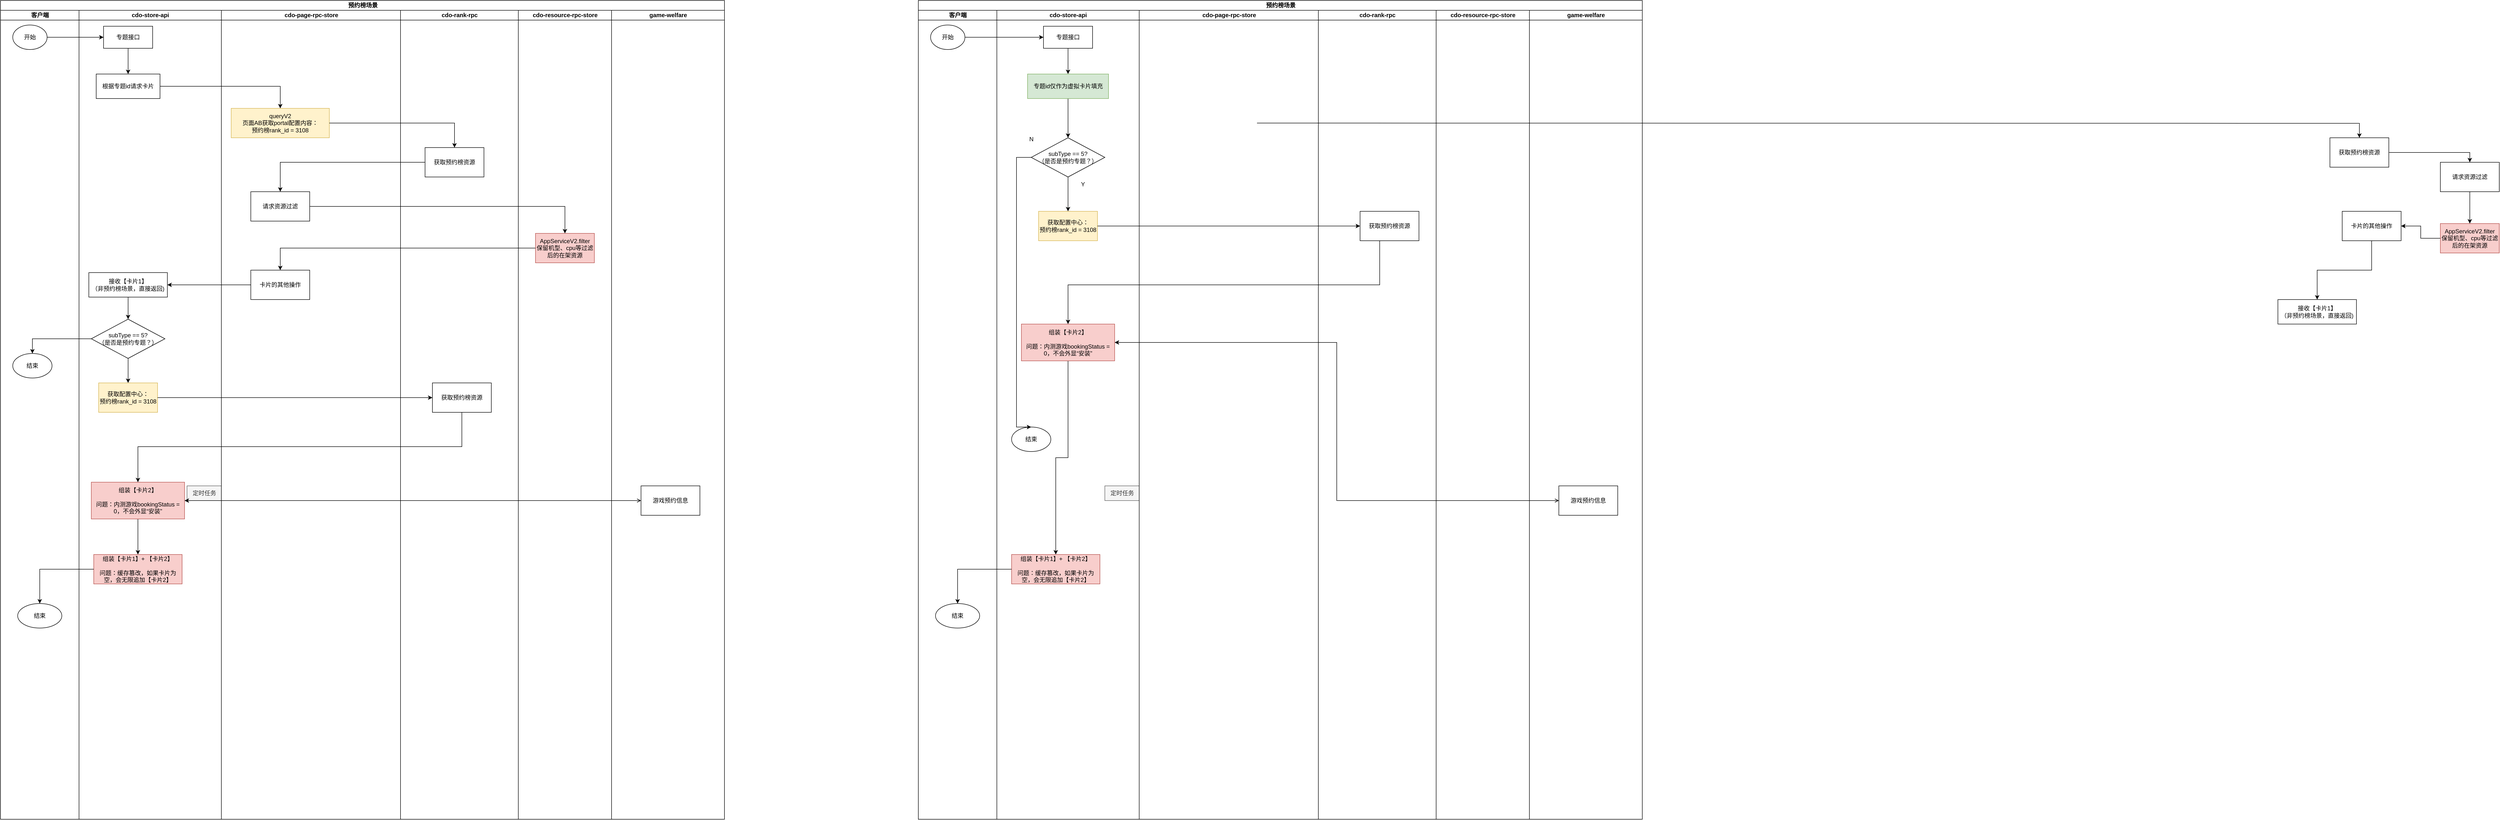 <mxfile version="24.3.1" type="github">
  <diagram name="第 1 页" id="S-5s4yw2gBzfNdzOF_SS">
    <mxGraphModel dx="-1234" dy="217" grid="1" gridSize="10" guides="1" tooltips="1" connect="1" arrows="1" fold="1" page="1" pageScale="1" pageWidth="827" pageHeight="1169" math="0" shadow="0">
      <root>
        <mxCell id="0" />
        <mxCell id="1" parent="0" />
        <mxCell id="6m1_PlZxY0XMyKxD8_Q--111" value="预约榜场景" style="swimlane;childLayout=stackLayout;resizeParent=1;resizeParentMax=0;startSize=20;html=1;" vertex="1" parent="1">
          <mxGeometry x="1840" y="50" width="1475" height="1670" as="geometry" />
        </mxCell>
        <mxCell id="6m1_PlZxY0XMyKxD8_Q--112" value="客户端" style="swimlane;startSize=20;html=1;" vertex="1" parent="6m1_PlZxY0XMyKxD8_Q--111">
          <mxGeometry y="20" width="160" height="1650" as="geometry" />
        </mxCell>
        <mxCell id="6m1_PlZxY0XMyKxD8_Q--113" value="开始" style="ellipse;whiteSpace=wrap;html=1;" vertex="1" parent="6m1_PlZxY0XMyKxD8_Q--112">
          <mxGeometry x="25" y="30" width="70" height="50" as="geometry" />
        </mxCell>
        <mxCell id="6m1_PlZxY0XMyKxD8_Q--114" value="结束" style="ellipse;whiteSpace=wrap;html=1;" vertex="1" parent="6m1_PlZxY0XMyKxD8_Q--112">
          <mxGeometry x="25" y="700" width="80" height="50" as="geometry" />
        </mxCell>
        <mxCell id="6m1_PlZxY0XMyKxD8_Q--115" value="结束" style="ellipse;whiteSpace=wrap;html=1;" vertex="1" parent="6m1_PlZxY0XMyKxD8_Q--112">
          <mxGeometry x="35" y="1210" width="90" height="50" as="geometry" />
        </mxCell>
        <mxCell id="6m1_PlZxY0XMyKxD8_Q--116" value="cdo-store-api" style="swimlane;startSize=20;html=1;" vertex="1" parent="6m1_PlZxY0XMyKxD8_Q--111">
          <mxGeometry x="160" y="20" width="290" height="1650" as="geometry" />
        </mxCell>
        <mxCell id="6m1_PlZxY0XMyKxD8_Q--117" value="" style="edgeStyle=orthogonalEdgeStyle;rounded=0;orthogonalLoop=1;jettySize=auto;html=1;" edge="1" parent="6m1_PlZxY0XMyKxD8_Q--116" source="6m1_PlZxY0XMyKxD8_Q--118" target="6m1_PlZxY0XMyKxD8_Q--119">
          <mxGeometry relative="1" as="geometry" />
        </mxCell>
        <mxCell id="6m1_PlZxY0XMyKxD8_Q--118" value="专题接口" style="whiteSpace=wrap;html=1;" vertex="1" parent="6m1_PlZxY0XMyKxD8_Q--116">
          <mxGeometry x="50" y="32.5" width="100" height="45" as="geometry" />
        </mxCell>
        <mxCell id="6m1_PlZxY0XMyKxD8_Q--119" value="根据专题id请求卡片" style="whiteSpace=wrap;html=1;" vertex="1" parent="6m1_PlZxY0XMyKxD8_Q--116">
          <mxGeometry x="35" y="130" width="130" height="50" as="geometry" />
        </mxCell>
        <mxCell id="6m1_PlZxY0XMyKxD8_Q--153" style="edgeStyle=orthogonalEdgeStyle;rounded=0;orthogonalLoop=1;jettySize=auto;html=1;entryX=0.5;entryY=0;entryDx=0;entryDy=0;" edge="1" parent="6m1_PlZxY0XMyKxD8_Q--116" source="6m1_PlZxY0XMyKxD8_Q--121" target="6m1_PlZxY0XMyKxD8_Q--151">
          <mxGeometry relative="1" as="geometry" />
        </mxCell>
        <mxCell id="6m1_PlZxY0XMyKxD8_Q--121" value="接收【卡片1】&lt;br&gt;（非预约榜场景，直接返回)" style="whiteSpace=wrap;html=1;" vertex="1" parent="6m1_PlZxY0XMyKxD8_Q--116">
          <mxGeometry x="20" y="535" width="160" height="50" as="geometry" />
        </mxCell>
        <mxCell id="6m1_PlZxY0XMyKxD8_Q--122" value="获取配置中心：&lt;br&gt;预约榜rank_id = 3108" style="whiteSpace=wrap;html=1;fillColor=#fff2cc;strokeColor=#d6b656;" vertex="1" parent="6m1_PlZxY0XMyKxD8_Q--116">
          <mxGeometry x="40" y="760" width="120" height="60" as="geometry" />
        </mxCell>
        <mxCell id="6m1_PlZxY0XMyKxD8_Q--123" value="" style="edgeStyle=orthogonalEdgeStyle;rounded=0;orthogonalLoop=1;jettySize=auto;html=1;" edge="1" parent="6m1_PlZxY0XMyKxD8_Q--116" source="6m1_PlZxY0XMyKxD8_Q--124" target="6m1_PlZxY0XMyKxD8_Q--125">
          <mxGeometry relative="1" as="geometry" />
        </mxCell>
        <mxCell id="6m1_PlZxY0XMyKxD8_Q--124" value="组装【卡片2】&lt;br&gt;&lt;br&gt;&lt;div&gt;问题：内测游戏bookingStatus = 0，不会外显“安装”&lt;/div&gt;" style="whiteSpace=wrap;html=1;fillColor=#f8cecc;strokeColor=#b85450;" vertex="1" parent="6m1_PlZxY0XMyKxD8_Q--116">
          <mxGeometry x="25" y="962.5" width="190" height="75" as="geometry" />
        </mxCell>
        <mxCell id="6m1_PlZxY0XMyKxD8_Q--125" value="组装【卡片1】+ 【卡片2】&lt;br&gt;&lt;br&gt;问题：缓存篡改，如果卡片为空，会无限追加【卡片2】" style="whiteSpace=wrap;html=1;fillColor=#f8cecc;strokeColor=#b85450;" vertex="1" parent="6m1_PlZxY0XMyKxD8_Q--116">
          <mxGeometry x="30" y="1110" width="180" height="60" as="geometry" />
        </mxCell>
        <mxCell id="6m1_PlZxY0XMyKxD8_Q--126" value="定时任务" style="text;html=1;align=center;verticalAlign=middle;resizable=0;points=[];autosize=1;strokeColor=#666666;fillColor=#f5f5f5;fontColor=#333333;" vertex="1" parent="6m1_PlZxY0XMyKxD8_Q--116">
          <mxGeometry x="220" y="970" width="70" height="30" as="geometry" />
        </mxCell>
        <mxCell id="6m1_PlZxY0XMyKxD8_Q--154" style="edgeStyle=orthogonalEdgeStyle;rounded=0;orthogonalLoop=1;jettySize=auto;html=1;entryX=0.5;entryY=0;entryDx=0;entryDy=0;" edge="1" parent="6m1_PlZxY0XMyKxD8_Q--116" source="6m1_PlZxY0XMyKxD8_Q--151" target="6m1_PlZxY0XMyKxD8_Q--122">
          <mxGeometry relative="1" as="geometry" />
        </mxCell>
        <mxCell id="6m1_PlZxY0XMyKxD8_Q--151" value="subType == 5?&lt;br&gt;（是否是预约专题？）" style="rhombus;whiteSpace=wrap;html=1;" vertex="1" parent="6m1_PlZxY0XMyKxD8_Q--116">
          <mxGeometry x="25" y="630" width="150" height="80" as="geometry" />
        </mxCell>
        <mxCell id="6m1_PlZxY0XMyKxD8_Q--127" value="cdo-page-rpc-store" style="swimlane;startSize=20;html=1;" vertex="1" parent="6m1_PlZxY0XMyKxD8_Q--111">
          <mxGeometry x="450" y="20" width="365" height="1650" as="geometry" />
        </mxCell>
        <mxCell id="6m1_PlZxY0XMyKxD8_Q--128" value="queryV2&lt;br&gt;页面AB获取portal配置内容：&lt;br&gt;预约榜rank_id = 3108" style="whiteSpace=wrap;html=1;fillColor=#fff2cc;strokeColor=#d6b656;" vertex="1" parent="6m1_PlZxY0XMyKxD8_Q--127">
          <mxGeometry x="20" y="200" width="200" height="60" as="geometry" />
        </mxCell>
        <mxCell id="6m1_PlZxY0XMyKxD8_Q--129" value="请求资源过滤" style="whiteSpace=wrap;html=1;" vertex="1" parent="6m1_PlZxY0XMyKxD8_Q--127">
          <mxGeometry x="60" y="370" width="120" height="60" as="geometry" />
        </mxCell>
        <mxCell id="6m1_PlZxY0XMyKxD8_Q--130" value="卡片的其他操作" style="whiteSpace=wrap;html=1;" vertex="1" parent="6m1_PlZxY0XMyKxD8_Q--127">
          <mxGeometry x="60" y="530" width="120" height="60" as="geometry" />
        </mxCell>
        <mxCell id="6m1_PlZxY0XMyKxD8_Q--131" value="cdo-rank-rpc" style="swimlane;startSize=20;html=1;" vertex="1" parent="6m1_PlZxY0XMyKxD8_Q--111">
          <mxGeometry x="815" y="20" width="240" height="1650" as="geometry" />
        </mxCell>
        <mxCell id="6m1_PlZxY0XMyKxD8_Q--132" value="获取预约榜资源" style="whiteSpace=wrap;html=1;" vertex="1" parent="6m1_PlZxY0XMyKxD8_Q--131">
          <mxGeometry x="50" y="280" width="120" height="60" as="geometry" />
        </mxCell>
        <mxCell id="6m1_PlZxY0XMyKxD8_Q--133" value="获取预约榜资源" style="whiteSpace=wrap;html=1;" vertex="1" parent="6m1_PlZxY0XMyKxD8_Q--131">
          <mxGeometry x="65" y="760" width="120" height="60" as="geometry" />
        </mxCell>
        <mxCell id="6m1_PlZxY0XMyKxD8_Q--134" value="cdo-resource-rpc-store" style="swimlane;startSize=20;html=1;" vertex="1" parent="6m1_PlZxY0XMyKxD8_Q--111">
          <mxGeometry x="1055" y="20" width="190" height="1650" as="geometry" />
        </mxCell>
        <mxCell id="6m1_PlZxY0XMyKxD8_Q--135" value="AppServiceV2.filter&lt;br&gt;保留机型、cpu等过滤后的在架资源" style="whiteSpace=wrap;html=1;fillColor=#f8cecc;strokeColor=#b85450;" vertex="1" parent="6m1_PlZxY0XMyKxD8_Q--134">
          <mxGeometry x="35" y="455" width="120" height="60" as="geometry" />
        </mxCell>
        <mxCell id="6m1_PlZxY0XMyKxD8_Q--136" value="game-welfare" style="swimlane;startSize=20;html=1;" vertex="1" parent="6m1_PlZxY0XMyKxD8_Q--111">
          <mxGeometry x="1245" y="20" width="230" height="1650" as="geometry" />
        </mxCell>
        <mxCell id="6m1_PlZxY0XMyKxD8_Q--137" value="游戏预约信息" style="whiteSpace=wrap;html=1;" vertex="1" parent="6m1_PlZxY0XMyKxD8_Q--136">
          <mxGeometry x="60" y="970" width="120" height="60" as="geometry" />
        </mxCell>
        <mxCell id="6m1_PlZxY0XMyKxD8_Q--138" value="" style="edgeStyle=orthogonalEdgeStyle;rounded=0;orthogonalLoop=1;jettySize=auto;html=1;" edge="1" parent="6m1_PlZxY0XMyKxD8_Q--111" source="6m1_PlZxY0XMyKxD8_Q--113" target="6m1_PlZxY0XMyKxD8_Q--118">
          <mxGeometry relative="1" as="geometry" />
        </mxCell>
        <mxCell id="6m1_PlZxY0XMyKxD8_Q--139" value="" style="edgeStyle=orthogonalEdgeStyle;rounded=0;orthogonalLoop=1;jettySize=auto;html=1;" edge="1" parent="6m1_PlZxY0XMyKxD8_Q--111" source="6m1_PlZxY0XMyKxD8_Q--119" target="6m1_PlZxY0XMyKxD8_Q--128">
          <mxGeometry relative="1" as="geometry" />
        </mxCell>
        <mxCell id="6m1_PlZxY0XMyKxD8_Q--140" value="" style="edgeStyle=orthogonalEdgeStyle;rounded=0;orthogonalLoop=1;jettySize=auto;html=1;" edge="1" parent="6m1_PlZxY0XMyKxD8_Q--111" source="6m1_PlZxY0XMyKxD8_Q--128" target="6m1_PlZxY0XMyKxD8_Q--132">
          <mxGeometry relative="1" as="geometry" />
        </mxCell>
        <mxCell id="6m1_PlZxY0XMyKxD8_Q--141" style="edgeStyle=orthogonalEdgeStyle;rounded=0;orthogonalLoop=1;jettySize=auto;html=1;entryX=0.5;entryY=0;entryDx=0;entryDy=0;" edge="1" parent="6m1_PlZxY0XMyKxD8_Q--111" source="6m1_PlZxY0XMyKxD8_Q--132" target="6m1_PlZxY0XMyKxD8_Q--129">
          <mxGeometry relative="1" as="geometry" />
        </mxCell>
        <mxCell id="6m1_PlZxY0XMyKxD8_Q--142" value="" style="edgeStyle=orthogonalEdgeStyle;rounded=0;orthogonalLoop=1;jettySize=auto;html=1;" edge="1" parent="6m1_PlZxY0XMyKxD8_Q--111" source="6m1_PlZxY0XMyKxD8_Q--129" target="6m1_PlZxY0XMyKxD8_Q--135">
          <mxGeometry relative="1" as="geometry" />
        </mxCell>
        <mxCell id="6m1_PlZxY0XMyKxD8_Q--143" value="" style="edgeStyle=orthogonalEdgeStyle;rounded=0;orthogonalLoop=1;jettySize=auto;html=1;" edge="1" parent="6m1_PlZxY0XMyKxD8_Q--111" source="6m1_PlZxY0XMyKxD8_Q--135" target="6m1_PlZxY0XMyKxD8_Q--130">
          <mxGeometry relative="1" as="geometry" />
        </mxCell>
        <mxCell id="6m1_PlZxY0XMyKxD8_Q--144" value="" style="edgeStyle=orthogonalEdgeStyle;rounded=0;orthogonalLoop=1;jettySize=auto;html=1;" edge="1" parent="6m1_PlZxY0XMyKxD8_Q--111" source="6m1_PlZxY0XMyKxD8_Q--130" target="6m1_PlZxY0XMyKxD8_Q--121">
          <mxGeometry relative="1" as="geometry" />
        </mxCell>
        <mxCell id="6m1_PlZxY0XMyKxD8_Q--147" style="edgeStyle=orthogonalEdgeStyle;rounded=0;orthogonalLoop=1;jettySize=auto;html=1;entryX=1;entryY=0.5;entryDx=0;entryDy=0;startArrow=open;startFill=0;" edge="1" parent="6m1_PlZxY0XMyKxD8_Q--111" source="6m1_PlZxY0XMyKxD8_Q--137" target="6m1_PlZxY0XMyKxD8_Q--124">
          <mxGeometry relative="1" as="geometry" />
        </mxCell>
        <mxCell id="6m1_PlZxY0XMyKxD8_Q--149" value="" style="edgeStyle=orthogonalEdgeStyle;rounded=0;orthogonalLoop=1;jettySize=auto;html=1;" edge="1" parent="6m1_PlZxY0XMyKxD8_Q--111" source="6m1_PlZxY0XMyKxD8_Q--125" target="6m1_PlZxY0XMyKxD8_Q--115">
          <mxGeometry relative="1" as="geometry" />
        </mxCell>
        <mxCell id="6m1_PlZxY0XMyKxD8_Q--150" style="edgeStyle=orthogonalEdgeStyle;rounded=0;orthogonalLoop=1;jettySize=auto;html=1;entryX=0.5;entryY=0;entryDx=0;entryDy=0;" edge="1" parent="6m1_PlZxY0XMyKxD8_Q--111" source="6m1_PlZxY0XMyKxD8_Q--133" target="6m1_PlZxY0XMyKxD8_Q--124">
          <mxGeometry relative="1" as="geometry">
            <Array as="points">
              <mxPoint x="940" y="910" />
              <mxPoint x="280" y="910" />
            </Array>
          </mxGeometry>
        </mxCell>
        <mxCell id="6m1_PlZxY0XMyKxD8_Q--152" style="edgeStyle=orthogonalEdgeStyle;rounded=0;orthogonalLoop=1;jettySize=auto;html=1;entryX=0.5;entryY=0;entryDx=0;entryDy=0;" edge="1" parent="6m1_PlZxY0XMyKxD8_Q--111" source="6m1_PlZxY0XMyKxD8_Q--151" target="6m1_PlZxY0XMyKxD8_Q--114">
          <mxGeometry relative="1" as="geometry" />
        </mxCell>
        <mxCell id="6m1_PlZxY0XMyKxD8_Q--155" style="edgeStyle=orthogonalEdgeStyle;rounded=0;orthogonalLoop=1;jettySize=auto;html=1;entryX=0;entryY=0.5;entryDx=0;entryDy=0;" edge="1" parent="6m1_PlZxY0XMyKxD8_Q--111" source="6m1_PlZxY0XMyKxD8_Q--122" target="6m1_PlZxY0XMyKxD8_Q--133">
          <mxGeometry relative="1" as="geometry" />
        </mxCell>
        <mxCell id="6m1_PlZxY0XMyKxD8_Q--156" value="预约榜场景" style="swimlane;childLayout=stackLayout;resizeParent=1;resizeParentMax=0;startSize=20;html=1;" vertex="1" parent="1">
          <mxGeometry x="3710" y="50" width="1475" height="1670" as="geometry" />
        </mxCell>
        <mxCell id="6m1_PlZxY0XMyKxD8_Q--157" value="客户端" style="swimlane;startSize=20;html=1;" vertex="1" parent="6m1_PlZxY0XMyKxD8_Q--156">
          <mxGeometry y="20" width="160" height="1650" as="geometry" />
        </mxCell>
        <mxCell id="6m1_PlZxY0XMyKxD8_Q--158" value="开始" style="ellipse;whiteSpace=wrap;html=1;" vertex="1" parent="6m1_PlZxY0XMyKxD8_Q--157">
          <mxGeometry x="25" y="30" width="70" height="50" as="geometry" />
        </mxCell>
        <mxCell id="6m1_PlZxY0XMyKxD8_Q--160" value="结束" style="ellipse;whiteSpace=wrap;html=1;" vertex="1" parent="6m1_PlZxY0XMyKxD8_Q--157">
          <mxGeometry x="35" y="1210" width="90" height="50" as="geometry" />
        </mxCell>
        <mxCell id="6m1_PlZxY0XMyKxD8_Q--161" value="cdo-store-api" style="swimlane;startSize=20;html=1;" vertex="1" parent="6m1_PlZxY0XMyKxD8_Q--156">
          <mxGeometry x="160" y="20" width="290" height="1650" as="geometry" />
        </mxCell>
        <mxCell id="6m1_PlZxY0XMyKxD8_Q--162" value="" style="edgeStyle=orthogonalEdgeStyle;rounded=0;orthogonalLoop=1;jettySize=auto;html=1;" edge="1" parent="6m1_PlZxY0XMyKxD8_Q--161" source="6m1_PlZxY0XMyKxD8_Q--163" target="6m1_PlZxY0XMyKxD8_Q--164">
          <mxGeometry relative="1" as="geometry" />
        </mxCell>
        <mxCell id="6m1_PlZxY0XMyKxD8_Q--163" value="专题接口" style="whiteSpace=wrap;html=1;" vertex="1" parent="6m1_PlZxY0XMyKxD8_Q--161">
          <mxGeometry x="95" y="32.5" width="100" height="45" as="geometry" />
        </mxCell>
        <mxCell id="6m1_PlZxY0XMyKxD8_Q--201" style="edgeStyle=orthogonalEdgeStyle;rounded=0;orthogonalLoop=1;jettySize=auto;html=1;entryX=0.5;entryY=0;entryDx=0;entryDy=0;" edge="1" parent="6m1_PlZxY0XMyKxD8_Q--161" source="6m1_PlZxY0XMyKxD8_Q--164" target="6m1_PlZxY0XMyKxD8_Q--173">
          <mxGeometry relative="1" as="geometry" />
        </mxCell>
        <mxCell id="6m1_PlZxY0XMyKxD8_Q--164" value="专题id仅作为虚拟卡片填充" style="whiteSpace=wrap;html=1;fillColor=#d5e8d4;strokeColor=#82b366;" vertex="1" parent="6m1_PlZxY0XMyKxD8_Q--161">
          <mxGeometry x="62.5" y="130" width="165" height="50" as="geometry" />
        </mxCell>
        <mxCell id="6m1_PlZxY0XMyKxD8_Q--167" value="获取配置中心：&lt;br&gt;预约榜rank_id = 3108" style="whiteSpace=wrap;html=1;fillColor=#fff2cc;strokeColor=#d6b656;" vertex="1" parent="6m1_PlZxY0XMyKxD8_Q--161">
          <mxGeometry x="85" y="410" width="120" height="60" as="geometry" />
        </mxCell>
        <mxCell id="6m1_PlZxY0XMyKxD8_Q--168" value="" style="edgeStyle=orthogonalEdgeStyle;rounded=0;orthogonalLoop=1;jettySize=auto;html=1;" edge="1" parent="6m1_PlZxY0XMyKxD8_Q--161" source="6m1_PlZxY0XMyKxD8_Q--169" target="6m1_PlZxY0XMyKxD8_Q--170">
          <mxGeometry relative="1" as="geometry" />
        </mxCell>
        <mxCell id="6m1_PlZxY0XMyKxD8_Q--169" value="组装【卡片2】&lt;br&gt;&lt;br&gt;&lt;div&gt;问题：内测游戏bookingStatus = 0，不会外显“安装”&lt;/div&gt;" style="whiteSpace=wrap;html=1;fillColor=#f8cecc;strokeColor=#b85450;" vertex="1" parent="6m1_PlZxY0XMyKxD8_Q--161">
          <mxGeometry x="50" y="640" width="190" height="75" as="geometry" />
        </mxCell>
        <mxCell id="6m1_PlZxY0XMyKxD8_Q--170" value="组装【卡片1】+ 【卡片2】&lt;br&gt;&lt;br&gt;问题：缓存篡改，如果卡片为空，会无限追加【卡片2】" style="whiteSpace=wrap;html=1;fillColor=#f8cecc;strokeColor=#b85450;" vertex="1" parent="6m1_PlZxY0XMyKxD8_Q--161">
          <mxGeometry x="30" y="1110" width="180" height="60" as="geometry" />
        </mxCell>
        <mxCell id="6m1_PlZxY0XMyKxD8_Q--171" value="定时任务" style="text;html=1;align=center;verticalAlign=middle;resizable=0;points=[];autosize=1;strokeColor=#666666;fillColor=#f5f5f5;fontColor=#333333;" vertex="1" parent="6m1_PlZxY0XMyKxD8_Q--161">
          <mxGeometry x="220" y="970" width="70" height="30" as="geometry" />
        </mxCell>
        <mxCell id="6m1_PlZxY0XMyKxD8_Q--202" style="edgeStyle=orthogonalEdgeStyle;rounded=0;orthogonalLoop=1;jettySize=auto;html=1;entryX=0.5;entryY=0;entryDx=0;entryDy=0;" edge="1" parent="6m1_PlZxY0XMyKxD8_Q--161" source="6m1_PlZxY0XMyKxD8_Q--173" target="6m1_PlZxY0XMyKxD8_Q--167">
          <mxGeometry relative="1" as="geometry" />
        </mxCell>
        <mxCell id="6m1_PlZxY0XMyKxD8_Q--173" value="subType == 5?&lt;br&gt;（是否是预约专题？）" style="rhombus;whiteSpace=wrap;html=1;" vertex="1" parent="6m1_PlZxY0XMyKxD8_Q--161">
          <mxGeometry x="70" y="260" width="150" height="80" as="geometry" />
        </mxCell>
        <mxCell id="6m1_PlZxY0XMyKxD8_Q--159" value="结束" style="ellipse;whiteSpace=wrap;html=1;" vertex="1" parent="6m1_PlZxY0XMyKxD8_Q--161">
          <mxGeometry x="30" y="850" width="80" height="50" as="geometry" />
        </mxCell>
        <mxCell id="6m1_PlZxY0XMyKxD8_Q--195" style="edgeStyle=orthogonalEdgeStyle;rounded=0;orthogonalLoop=1;jettySize=auto;html=1;entryX=0.5;entryY=0;entryDx=0;entryDy=0;" edge="1" parent="6m1_PlZxY0XMyKxD8_Q--161" source="6m1_PlZxY0XMyKxD8_Q--173" target="6m1_PlZxY0XMyKxD8_Q--159">
          <mxGeometry relative="1" as="geometry">
            <Array as="points">
              <mxPoint x="40" y="300" />
              <mxPoint x="40" y="850" />
            </Array>
          </mxGeometry>
        </mxCell>
        <mxCell id="6m1_PlZxY0XMyKxD8_Q--205" value="Y" style="text;html=1;align=center;verticalAlign=middle;resizable=0;points=[];autosize=1;strokeColor=none;fillColor=none;" vertex="1" parent="6m1_PlZxY0XMyKxD8_Q--161">
          <mxGeometry x="160" y="340" width="30" height="30" as="geometry" />
        </mxCell>
        <mxCell id="6m1_PlZxY0XMyKxD8_Q--174" value="cdo-page-rpc-store" style="swimlane;startSize=20;html=1;" vertex="1" parent="6m1_PlZxY0XMyKxD8_Q--156">
          <mxGeometry x="450" y="20" width="365" height="1650" as="geometry" />
        </mxCell>
        <mxCell id="6m1_PlZxY0XMyKxD8_Q--178" value="cdo-rank-rpc" style="swimlane;startSize=20;html=1;" vertex="1" parent="6m1_PlZxY0XMyKxD8_Q--156">
          <mxGeometry x="815" y="20" width="240" height="1650" as="geometry" />
        </mxCell>
        <mxCell id="6m1_PlZxY0XMyKxD8_Q--180" value="获取预约榜资源" style="whiteSpace=wrap;html=1;" vertex="1" parent="6m1_PlZxY0XMyKxD8_Q--178">
          <mxGeometry x="85" y="410" width="120" height="60" as="geometry" />
        </mxCell>
        <mxCell id="6m1_PlZxY0XMyKxD8_Q--181" value="cdo-resource-rpc-store" style="swimlane;startSize=20;html=1;" vertex="1" parent="6m1_PlZxY0XMyKxD8_Q--156">
          <mxGeometry x="1055" y="20" width="190" height="1650" as="geometry" />
        </mxCell>
        <mxCell id="6m1_PlZxY0XMyKxD8_Q--183" value="game-welfare" style="swimlane;startSize=20;html=1;" vertex="1" parent="6m1_PlZxY0XMyKxD8_Q--156">
          <mxGeometry x="1245" y="20" width="230" height="1650" as="geometry" />
        </mxCell>
        <mxCell id="6m1_PlZxY0XMyKxD8_Q--184" value="游戏预约信息" style="whiteSpace=wrap;html=1;" vertex="1" parent="6m1_PlZxY0XMyKxD8_Q--183">
          <mxGeometry x="60" y="970" width="120" height="60" as="geometry" />
        </mxCell>
        <mxCell id="6m1_PlZxY0XMyKxD8_Q--185" value="" style="edgeStyle=orthogonalEdgeStyle;rounded=0;orthogonalLoop=1;jettySize=auto;html=1;" edge="1" parent="6m1_PlZxY0XMyKxD8_Q--156" source="6m1_PlZxY0XMyKxD8_Q--158" target="6m1_PlZxY0XMyKxD8_Q--163">
          <mxGeometry relative="1" as="geometry" />
        </mxCell>
        <mxCell id="6m1_PlZxY0XMyKxD8_Q--187" value="" style="edgeStyle=orthogonalEdgeStyle;rounded=0;orthogonalLoop=1;jettySize=auto;html=1;" edge="1" parent="6m1_PlZxY0XMyKxD8_Q--156" target="6m1_PlZxY0XMyKxD8_Q--179">
          <mxGeometry relative="1" as="geometry">
            <mxPoint x="690" y="250" as="sourcePoint" />
          </mxGeometry>
        </mxCell>
        <mxCell id="6m1_PlZxY0XMyKxD8_Q--192" style="edgeStyle=orthogonalEdgeStyle;rounded=0;orthogonalLoop=1;jettySize=auto;html=1;entryX=1;entryY=0.5;entryDx=0;entryDy=0;startArrow=open;startFill=0;" edge="1" parent="6m1_PlZxY0XMyKxD8_Q--156" source="6m1_PlZxY0XMyKxD8_Q--184" target="6m1_PlZxY0XMyKxD8_Q--169">
          <mxGeometry relative="1" as="geometry" />
        </mxCell>
        <mxCell id="6m1_PlZxY0XMyKxD8_Q--193" value="" style="edgeStyle=orthogonalEdgeStyle;rounded=0;orthogonalLoop=1;jettySize=auto;html=1;" edge="1" parent="6m1_PlZxY0XMyKxD8_Q--156" source="6m1_PlZxY0XMyKxD8_Q--170" target="6m1_PlZxY0XMyKxD8_Q--160">
          <mxGeometry relative="1" as="geometry" />
        </mxCell>
        <mxCell id="6m1_PlZxY0XMyKxD8_Q--194" style="edgeStyle=orthogonalEdgeStyle;rounded=0;orthogonalLoop=1;jettySize=auto;html=1;entryX=0.5;entryY=0;entryDx=0;entryDy=0;" edge="1" parent="6m1_PlZxY0XMyKxD8_Q--156" source="6m1_PlZxY0XMyKxD8_Q--180" target="6m1_PlZxY0XMyKxD8_Q--169">
          <mxGeometry relative="1" as="geometry">
            <Array as="points">
              <mxPoint x="940" y="580" />
              <mxPoint x="305" y="580" />
            </Array>
          </mxGeometry>
        </mxCell>
        <mxCell id="6m1_PlZxY0XMyKxD8_Q--196" style="edgeStyle=orthogonalEdgeStyle;rounded=0;orthogonalLoop=1;jettySize=auto;html=1;entryX=0;entryY=0.5;entryDx=0;entryDy=0;" edge="1" parent="6m1_PlZxY0XMyKxD8_Q--156" source="6m1_PlZxY0XMyKxD8_Q--167" target="6m1_PlZxY0XMyKxD8_Q--180">
          <mxGeometry relative="1" as="geometry" />
        </mxCell>
        <mxCell id="6m1_PlZxY0XMyKxD8_Q--179" value="获取预约榜资源" style="whiteSpace=wrap;html=1;" vertex="1" parent="1">
          <mxGeometry x="6586" y="330" width="120" height="60" as="geometry" />
        </mxCell>
        <mxCell id="6m1_PlZxY0XMyKxD8_Q--166" value="接收【卡片1】&lt;br&gt;（非预约榜场景，直接返回)" style="whiteSpace=wrap;html=1;" vertex="1" parent="1">
          <mxGeometry x="6480" y="660" width="160" height="50" as="geometry" />
        </mxCell>
        <mxCell id="6m1_PlZxY0XMyKxD8_Q--177" value="卡片的其他操作" style="whiteSpace=wrap;html=1;" vertex="1" parent="1">
          <mxGeometry x="6611" y="480" width="120" height="60" as="geometry" />
        </mxCell>
        <mxCell id="6m1_PlZxY0XMyKxD8_Q--191" value="" style="edgeStyle=orthogonalEdgeStyle;rounded=0;orthogonalLoop=1;jettySize=auto;html=1;" edge="1" parent="1" source="6m1_PlZxY0XMyKxD8_Q--177" target="6m1_PlZxY0XMyKxD8_Q--166">
          <mxGeometry relative="1" as="geometry" />
        </mxCell>
        <mxCell id="6m1_PlZxY0XMyKxD8_Q--182" value="AppServiceV2.filter&lt;br&gt;保留机型、cpu等过滤后的在架资源" style="whiteSpace=wrap;html=1;fillColor=#f8cecc;strokeColor=#b85450;" vertex="1" parent="1">
          <mxGeometry x="6811" y="505" width="120" height="60" as="geometry" />
        </mxCell>
        <mxCell id="6m1_PlZxY0XMyKxD8_Q--176" value="请求资源过滤" style="whiteSpace=wrap;html=1;" vertex="1" parent="1">
          <mxGeometry x="6811" y="380" width="120" height="60" as="geometry" />
        </mxCell>
        <mxCell id="6m1_PlZxY0XMyKxD8_Q--189" value="" style="edgeStyle=orthogonalEdgeStyle;rounded=0;orthogonalLoop=1;jettySize=auto;html=1;" edge="1" parent="1" source="6m1_PlZxY0XMyKxD8_Q--176" target="6m1_PlZxY0XMyKxD8_Q--182">
          <mxGeometry relative="1" as="geometry" />
        </mxCell>
        <mxCell id="6m1_PlZxY0XMyKxD8_Q--188" style="edgeStyle=orthogonalEdgeStyle;rounded=0;orthogonalLoop=1;jettySize=auto;html=1;entryX=0.5;entryY=0;entryDx=0;entryDy=0;" edge="1" parent="1" source="6m1_PlZxY0XMyKxD8_Q--179" target="6m1_PlZxY0XMyKxD8_Q--176">
          <mxGeometry relative="1" as="geometry" />
        </mxCell>
        <mxCell id="6m1_PlZxY0XMyKxD8_Q--190" value="" style="edgeStyle=orthogonalEdgeStyle;rounded=0;orthogonalLoop=1;jettySize=auto;html=1;" edge="1" parent="1" source="6m1_PlZxY0XMyKxD8_Q--182" target="6m1_PlZxY0XMyKxD8_Q--177">
          <mxGeometry relative="1" as="geometry" />
        </mxCell>
        <mxCell id="6m1_PlZxY0XMyKxD8_Q--203" value="N" style="text;html=1;align=center;verticalAlign=middle;resizable=0;points=[];autosize=1;strokeColor=none;fillColor=none;" vertex="1" parent="1">
          <mxGeometry x="3925" y="318" width="30" height="30" as="geometry" />
        </mxCell>
      </root>
    </mxGraphModel>
  </diagram>
</mxfile>
